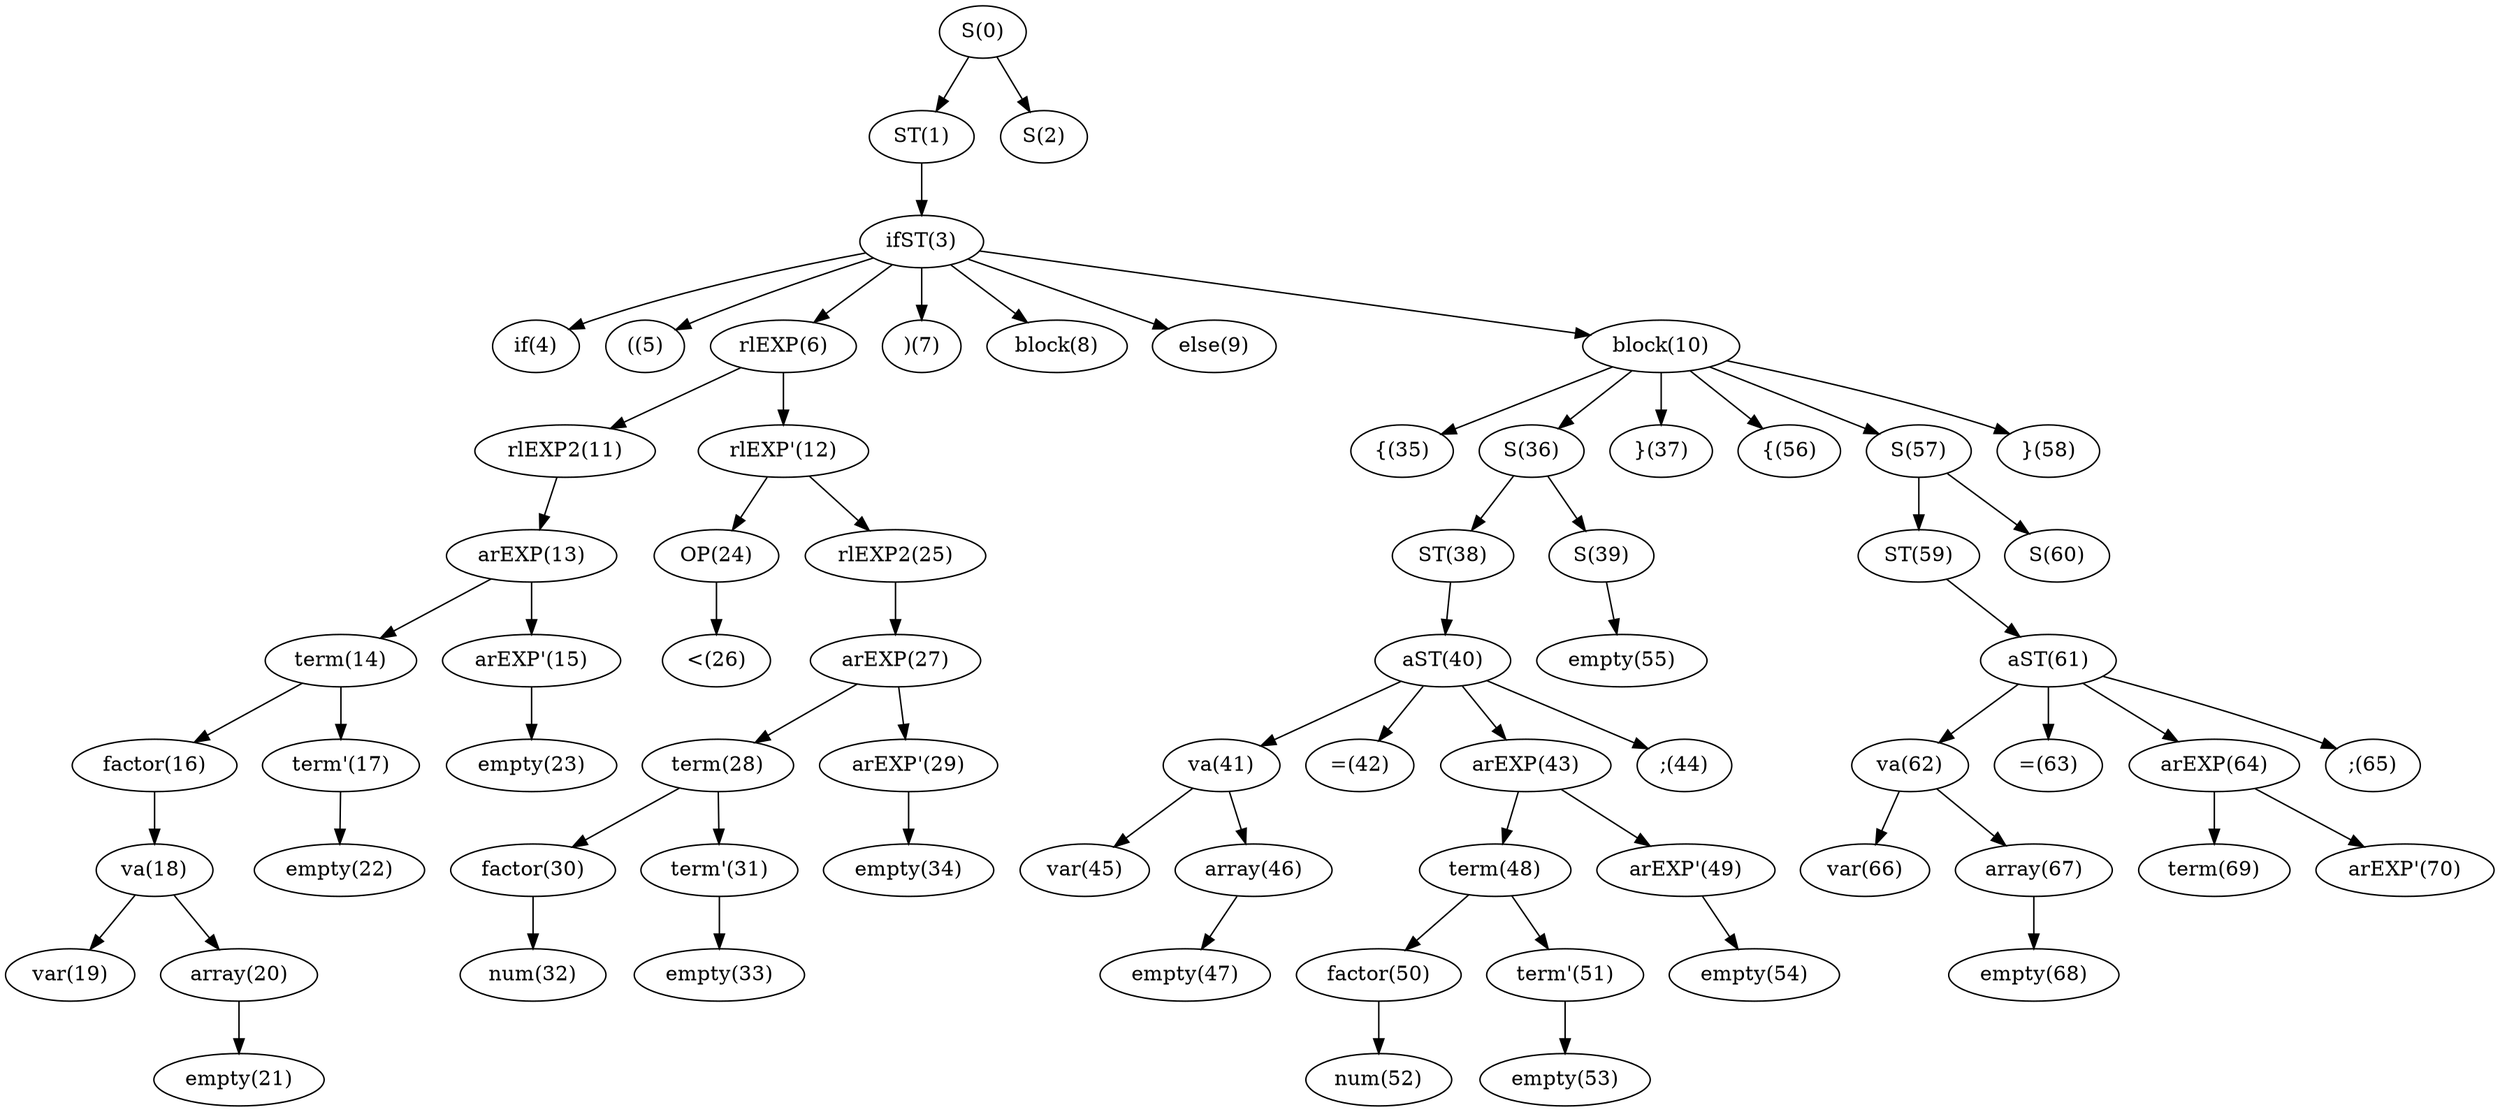 // Graph
digraph {
	"S(0)" -> "ST(1)" [constraint=true]
	"S(0)" -> "S(2)" [constraint=true]
	"ST(1)" -> "ifST(3)" [constraint=true]
	"ifST(3)" -> "if(4)" [constraint=true]
	"ifST(3)" -> "((5)" [constraint=true]
	"ifST(3)" -> "rlEXP(6)" [constraint=true]
	"ifST(3)" -> ")(7)" [constraint=true]
	"ifST(3)" -> "block(8)" [constraint=true]
	"ifST(3)" -> "else(9)" [constraint=true]
	"ifST(3)" -> "block(10)" [constraint=true]
	"rlEXP(6)" -> "rlEXP2(11)" [constraint=true]
	"rlEXP(6)" -> "rlEXP'(12)" [constraint=true]
	"rlEXP2(11)" -> "arEXP(13)" [constraint=true]
	"arEXP(13)" -> "term(14)" [constraint=true]
	"arEXP(13)" -> "arEXP'(15)" [constraint=true]
	"term(14)" -> "factor(16)" [constraint=true]
	"term(14)" -> "term'(17)" [constraint=true]
	"factor(16)" -> "va(18)" [constraint=true]
	"va(18)" -> "var(19)" [constraint=true]
	"va(18)" -> "array(20)" [constraint=true]
	"array(20)" -> "empty(21)" [constraint=true]
	"term'(17)" -> "empty(22)" [constraint=true]
	"arEXP'(15)" -> "empty(23)" [constraint=true]
	"rlEXP'(12)" -> "OP(24)" [constraint=true]
	"rlEXP'(12)" -> "rlEXP2(25)" [constraint=true]
	"OP(24)" -> "<(26)" [constraint=true]
	"rlEXP2(25)" -> "arEXP(27)" [constraint=true]
	"arEXP(27)" -> "term(28)" [constraint=true]
	"arEXP(27)" -> "arEXP'(29)" [constraint=true]
	"term(28)" -> "factor(30)" [constraint=true]
	"term(28)" -> "term'(31)" [constraint=true]
	"factor(30)" -> "num(32)" [constraint=true]
	"term'(31)" -> "empty(33)" [constraint=true]
	"arEXP'(29)" -> "empty(34)" [constraint=true]
	"block(10)" -> "{(35)" [constraint=true]
	"block(10)" -> "S(36)" [constraint=true]
	"block(10)" -> "}(37)" [constraint=true]
	"S(36)" -> "ST(38)" [constraint=true]
	"S(36)" -> "S(39)" [constraint=true]
	"ST(38)" -> "aST(40)" [constraint=true]
	"aST(40)" -> "va(41)" [constraint=true]
	"aST(40)" -> "=(42)" [constraint=true]
	"aST(40)" -> "arEXP(43)" [constraint=true]
	"aST(40)" -> ";(44)" [constraint=true]
	"va(41)" -> "var(45)" [constraint=true]
	"va(41)" -> "array(46)" [constraint=true]
	"array(46)" -> "empty(47)" [constraint=true]
	"arEXP(43)" -> "term(48)" [constraint=true]
	"arEXP(43)" -> "arEXP'(49)" [constraint=true]
	"term(48)" -> "factor(50)" [constraint=true]
	"term(48)" -> "term'(51)" [constraint=true]
	"factor(50)" -> "num(52)" [constraint=true]
	"term'(51)" -> "empty(53)" [constraint=true]
	"arEXP'(49)" -> "empty(54)" [constraint=true]
	"S(39)" -> "empty(55)" [constraint=true]
	"block(10)" -> "{(56)" [constraint=true]
	"block(10)" -> "S(57)" [constraint=true]
	"block(10)" -> "}(58)" [constraint=true]
	"S(57)" -> "ST(59)" [constraint=true]
	"S(57)" -> "S(60)" [constraint=true]
	"ST(59)" -> "aST(61)" [constraint=true]
	"aST(61)" -> "va(62)" [constraint=true]
	"aST(61)" -> "=(63)" [constraint=true]
	"aST(61)" -> "arEXP(64)" [constraint=true]
	"aST(61)" -> ";(65)" [constraint=true]
	"va(62)" -> "var(66)" [constraint=true]
	"va(62)" -> "array(67)" [constraint=true]
	"array(67)" -> "empty(68)" [constraint=true]
	"arEXP(64)" -> "term(69)" [constraint=true]
	"arEXP(64)" -> "arEXP'(70)" [constraint=true]
}

